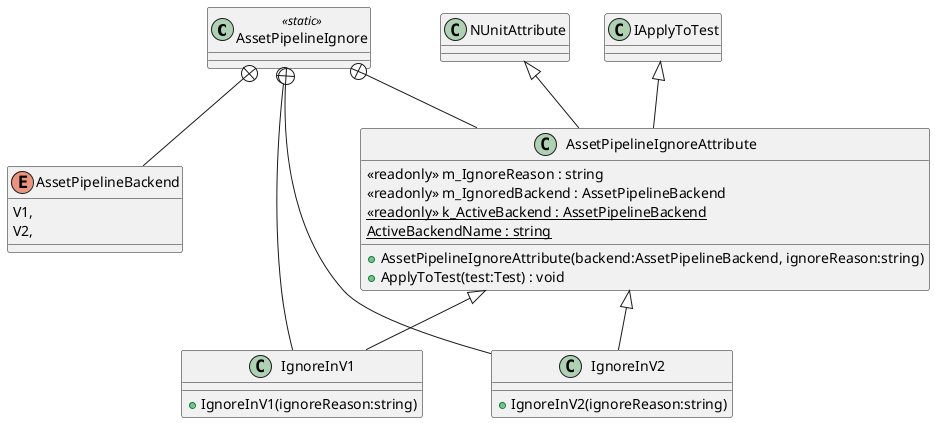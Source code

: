 @startuml
class AssetPipelineIgnore <<static>> {
}
enum AssetPipelineBackend {
    V1,
    V2,
}
class IgnoreInV1 {
    + IgnoreInV1(ignoreReason:string)
}
class IgnoreInV2 {
    + IgnoreInV2(ignoreReason:string)
}
class AssetPipelineIgnoreAttribute {
    <<readonly>> m_IgnoreReason : string
    <<readonly>> m_IgnoredBackend : AssetPipelineBackend
    {static} <<readonly>> k_ActiveBackend : AssetPipelineBackend
    {static} ActiveBackendName : string
    + AssetPipelineIgnoreAttribute(backend:AssetPipelineBackend, ignoreReason:string)
    + ApplyToTest(test:Test) : void
}
AssetPipelineIgnore +-- AssetPipelineBackend
AssetPipelineIgnore +-- IgnoreInV1
AssetPipelineIgnoreAttribute <|-- IgnoreInV1
AssetPipelineIgnore +-- IgnoreInV2
AssetPipelineIgnoreAttribute <|-- IgnoreInV2
AssetPipelineIgnore +-- AssetPipelineIgnoreAttribute
NUnitAttribute <|-- AssetPipelineIgnoreAttribute
IApplyToTest <|-- AssetPipelineIgnoreAttribute
@enduml
